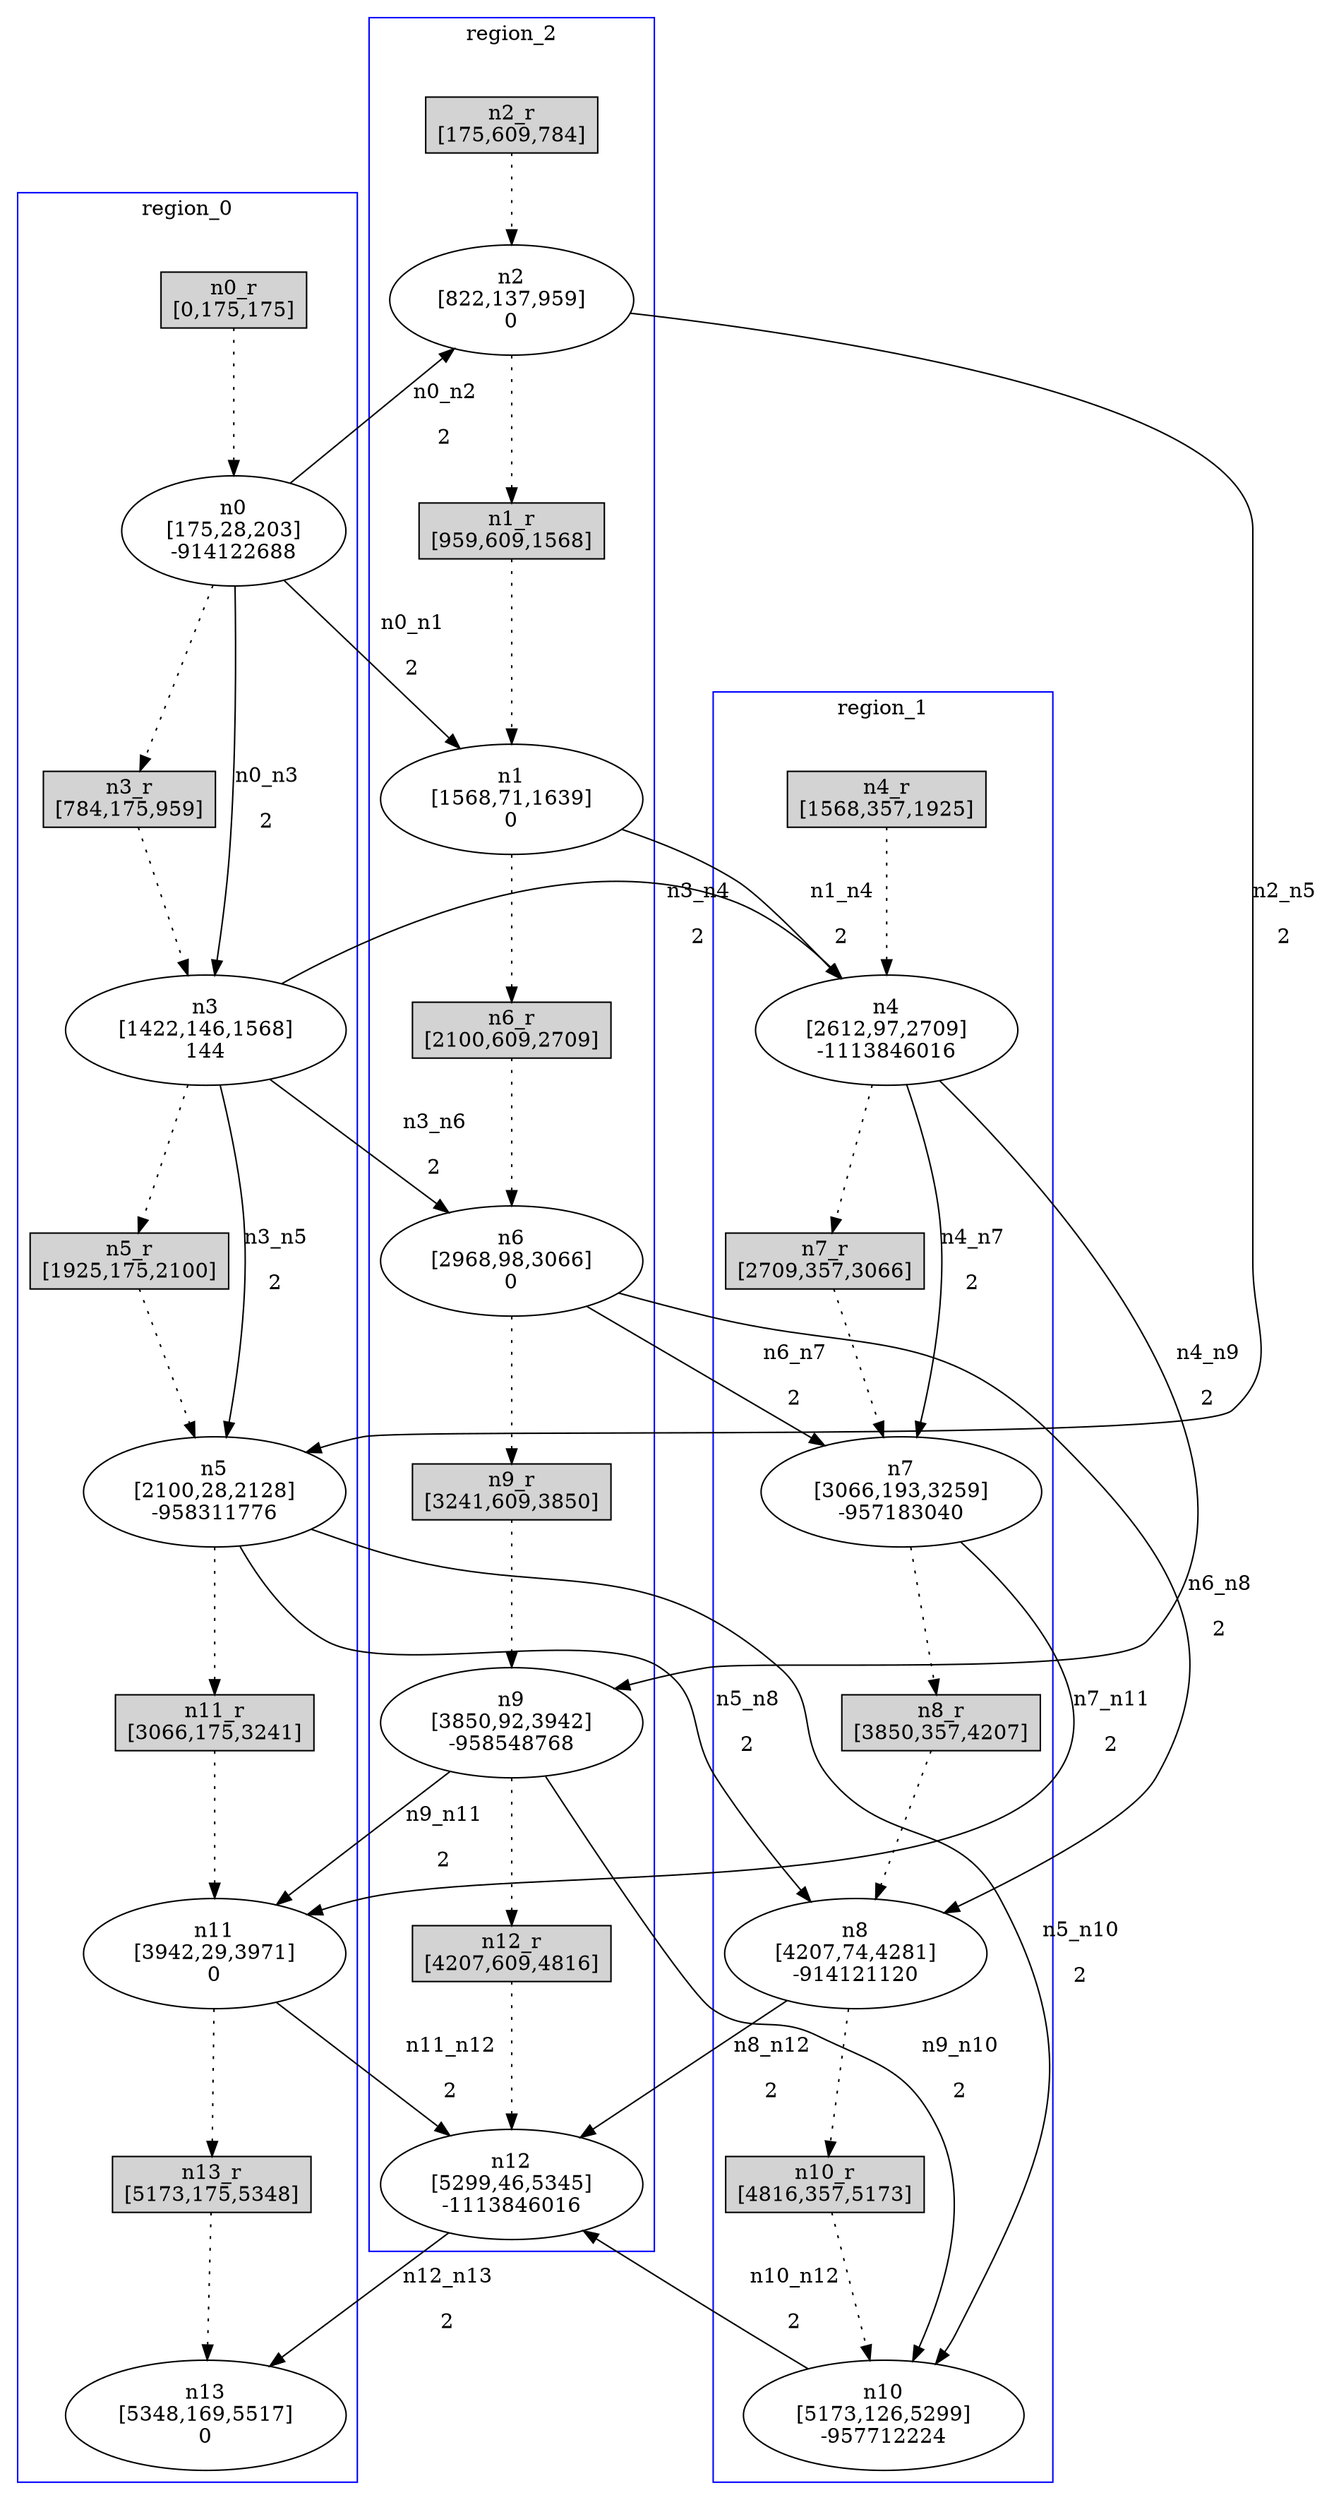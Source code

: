 //3-LSsolveMIPnSolStatus 9.
//4-SL 5517.
//5-LSsolveMIPsolveTime(double) 1800.02.
//6-reconfigurateNum(int) 14.
//7-reconfigurateTime(int) 5348.
digraph test_0 {
	size="28,40";
	subgraph cluster0 {
		stytle=filled;
		color=blue;
		label=region_0;
		n0_r [ shape = box, style = filled, label = "n0_r\n[0,175,175]" ];
		n0 [ label="n0\n[175,28,203]\n-914122688" ];
		n0_r -> n0 [ style = dotted ];
		n3_r [ shape = box, style = filled, label = "n3_r\n[784,175,959]" ];
		n3 [ label="n3\n[1422,146,1568]\n144" ];
		n3_r -> n3 [ style = dotted ];
		n5_r [ shape = box, style = filled, label = "n5_r\n[1925,175,2100]" ];
		n5 [ label="n5\n[2100,28,2128]\n-958311776" ];
		n5_r -> n5 [ style = dotted ];
		n11_r [ shape = box, style = filled, label = "n11_r\n[3066,175,3241]" ];
		n11 [ label="n11\n[3942,29,3971]\n0" ];
		n11_r -> n11 [ style = dotted ];
		n13_r [ shape = box, style = filled, label = "n13_r\n[5173,175,5348]" ];
		n13 [ label="n13\n[5348,169,5517]\n0" ];
		n13_r -> n13 [ style = dotted ];
		n0 -> n3_r [ style = dotted ];
		n3 -> n5_r [ style = dotted ];
		n5 -> n11_r [ style = dotted ];
		n11 -> n13_r [ style = dotted ];
	}
	subgraph cluster1 {
		stytle=filled;
		color=blue;
		label=region_1;
		n4_r [ shape = box, style = filled, label = "n4_r\n[1568,357,1925]" ];
		n4 [ label="n4\n[2612,97,2709]\n-1113846016" ];
		n4_r -> n4 [ style = dotted ];
		n7_r [ shape = box, style = filled, label = "n7_r\n[2709,357,3066]" ];
		n7 [ label="n7\n[3066,193,3259]\n-957183040" ];
		n7_r -> n7 [ style = dotted ];
		n8_r [ shape = box, style = filled, label = "n8_r\n[3850,357,4207]" ];
		n8 [ label="n8\n[4207,74,4281]\n-914121120" ];
		n8_r -> n8 [ style = dotted ];
		n10_r [ shape = box, style = filled, label = "n10_r\n[4816,357,5173]" ];
		n10 [ label="n10\n[5173,126,5299]\n-957712224" ];
		n10_r -> n10 [ style = dotted ];
		n4 -> n7_r [ style = dotted ];
		n7 -> n8_r [ style = dotted ];
		n8 -> n10_r [ style = dotted ];
	}
	subgraph cluster2 {
		stytle=filled;
		color=blue;
		label=region_2;
		n2_r [ shape = box, style = filled, label = "n2_r\n[175,609,784]" ];
		n2 [ label="n2\n[822,137,959]\n0" ];
		n2_r -> n2 [ style = dotted ];
		n1_r [ shape = box, style = filled, label = "n1_r\n[959,609,1568]" ];
		n1 [ label="n1\n[1568,71,1639]\n0" ];
		n1_r -> n1 [ style = dotted ];
		n6_r [ shape = box, style = filled, label = "n6_r\n[2100,609,2709]" ];
		n6 [ label="n6\n[2968,98,3066]\n0" ];
		n6_r -> n6 [ style = dotted ];
		n9_r [ shape = box, style = filled, label = "n9_r\n[3241,609,3850]" ];
		n9 [ label="n9\n[3850,92,3942]\n-958548768" ];
		n9_r -> n9 [ style = dotted ];
		n12_r [ shape = box, style = filled, label = "n12_r\n[4207,609,4816]" ];
		n12 [ label="n12\n[5299,46,5345]\n-1113846016" ];
		n12_r -> n12 [ style = dotted ];
		n2 -> n1_r [ style = dotted ];
		n1 -> n6_r [ style = dotted ];
		n6 -> n9_r [ style = dotted ];
		n9 -> n12_r [ style = dotted ];
	}
	n0 -> n1 [ label="n0_n1\n2" ];
	n0 -> n2 [ label="n0_n2\n2" ];
	n0 -> n3 [ label="n0_n3\n2" ];
	n1 -> n4 [ label="n1_n4\n2" ];
	n2 -> n5 [ label="n2_n5\n2" ];
	n3 -> n4 [ label="n3_n4\n2" ];
	n3 -> n5 [ label="n3_n5\n2" ];
	n3 -> n6 [ label="n3_n6\n2" ];
	n4 -> n7 [ label="n4_n7\n2" ];
	n4 -> n9 [ label="n4_n9\n2" ];
	n5 -> n8 [ label="n5_n8\n2" ];
	n5 -> n10 [ label="n5_n10\n2" ];
	n6 -> n7 [ label="n6_n7\n2" ];
	n6 -> n8 [ label="n6_n8\n2" ];
	n7 -> n11 [ label="n7_n11\n2" ];
	n9 -> n10 [ label="n9_n10\n2" ];
	n9 -> n11 [ label="n9_n11\n2" ];
	n8 -> n12 [ label="n8_n12\n2" ];
	n10 -> n12 [ label="n10_n12\n2" ];
	n11 -> n12 [ label="n11_n12\n2" ];
	n12 -> n13 [ label="n12_n13\n2" ];
}

